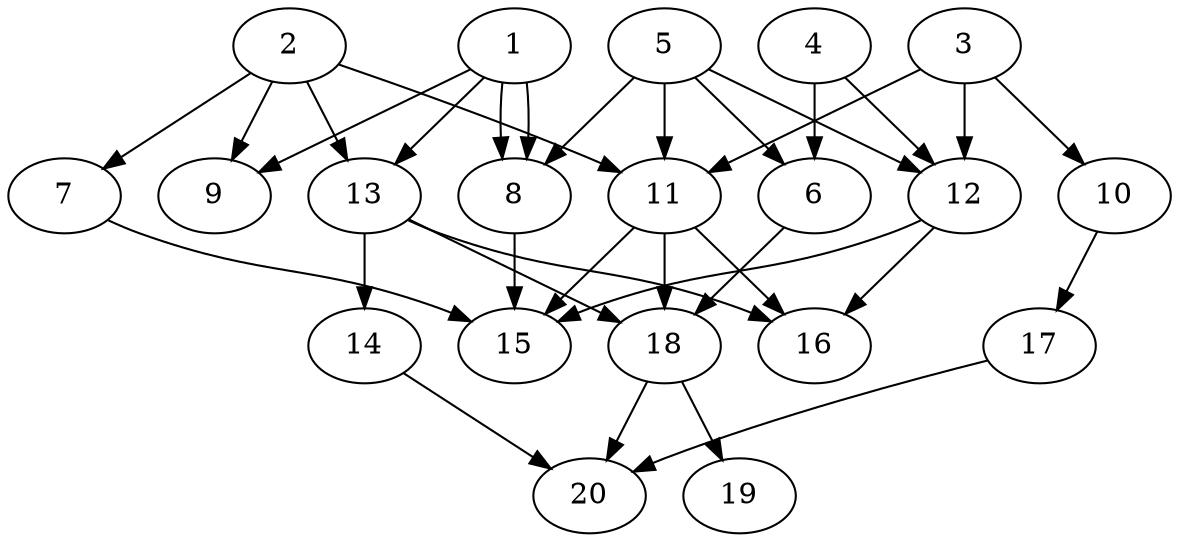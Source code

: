 // DAG automatically generated by daggen at Wed Jul 24 22:02:40 2019
// ./daggen --dot -n 20 --ccr 0.4 --fat 0.6 --regular 0.5 --density 0.5 --mindata 5242880 --maxdata 52428800 
digraph G {
  1 [size="16517120", alpha="0.02", expect_size="6606848"] 
  1 -> 8 [size ="6606848"]
  1 -> 8 [size ="6606848"]
  1 -> 9 [size ="6606848"]
  1 -> 13 [size ="6606848"]
  2 [size="75747840", alpha="0.01", expect_size="30299136"] 
  2 -> 7 [size ="30299136"]
  2 -> 9 [size ="30299136"]
  2 -> 11 [size ="30299136"]
  2 -> 13 [size ="30299136"]
  3 [size="70597120", alpha="0.03", expect_size="28238848"] 
  3 -> 10 [size ="28238848"]
  3 -> 11 [size ="28238848"]
  3 -> 12 [size ="28238848"]
  4 [size="126307840", alpha="0.02", expect_size="50523136"] 
  4 -> 6 [size ="50523136"]
  4 -> 12 [size ="50523136"]
  5 [size="27801600", alpha="0.08", expect_size="11120640"] 
  5 -> 6 [size ="11120640"]
  5 -> 8 [size ="11120640"]
  5 -> 11 [size ="11120640"]
  5 -> 12 [size ="11120640"]
  6 [size="86640640", alpha="0.18", expect_size="34656256"] 
  6 -> 18 [size ="34656256"]
  7 [size="121948160", alpha="0.02", expect_size="48779264"] 
  7 -> 15 [size ="48779264"]
  8 [size="126840320", alpha="0.14", expect_size="50736128"] 
  8 -> 15 [size ="50736128"]
  9 [size="116853760", alpha="0.18", expect_size="46741504"] 
  10 [size="55377920", alpha="0.06", expect_size="22151168"] 
  10 -> 17 [size ="22151168"]
  11 [size="88583680", alpha="0.08", expect_size="35433472"] 
  11 -> 15 [size ="35433472"]
  11 -> 16 [size ="35433472"]
  11 -> 18 [size ="35433472"]
  12 [size="99133440", alpha="0.02", expect_size="39653376"] 
  12 -> 15 [size ="39653376"]
  12 -> 16 [size ="39653376"]
  13 [size="103549440", alpha="0.09", expect_size="41419776"] 
  13 -> 14 [size ="41419776"]
  13 -> 16 [size ="41419776"]
  13 -> 18 [size ="41419776"]
  14 [size="119546880", alpha="0.03", expect_size="47818752"] 
  14 -> 20 [size ="47818752"]
  15 [size="129438720", alpha="0.11", expect_size="51775488"] 
  16 [size="57013760", alpha="0.12", expect_size="22805504"] 
  17 [size="45478400", alpha="0.11", expect_size="18191360"] 
  17 -> 20 [size ="18191360"]
  18 [size="59361280", alpha="0.13", expect_size="23744512"] 
  18 -> 19 [size ="23744512"]
  18 -> 20 [size ="23744512"]
  19 [size="23508480", alpha="0.15", expect_size="9403392"] 
  20 [size="129039360", alpha="0.17", expect_size="51615744"] 
}
